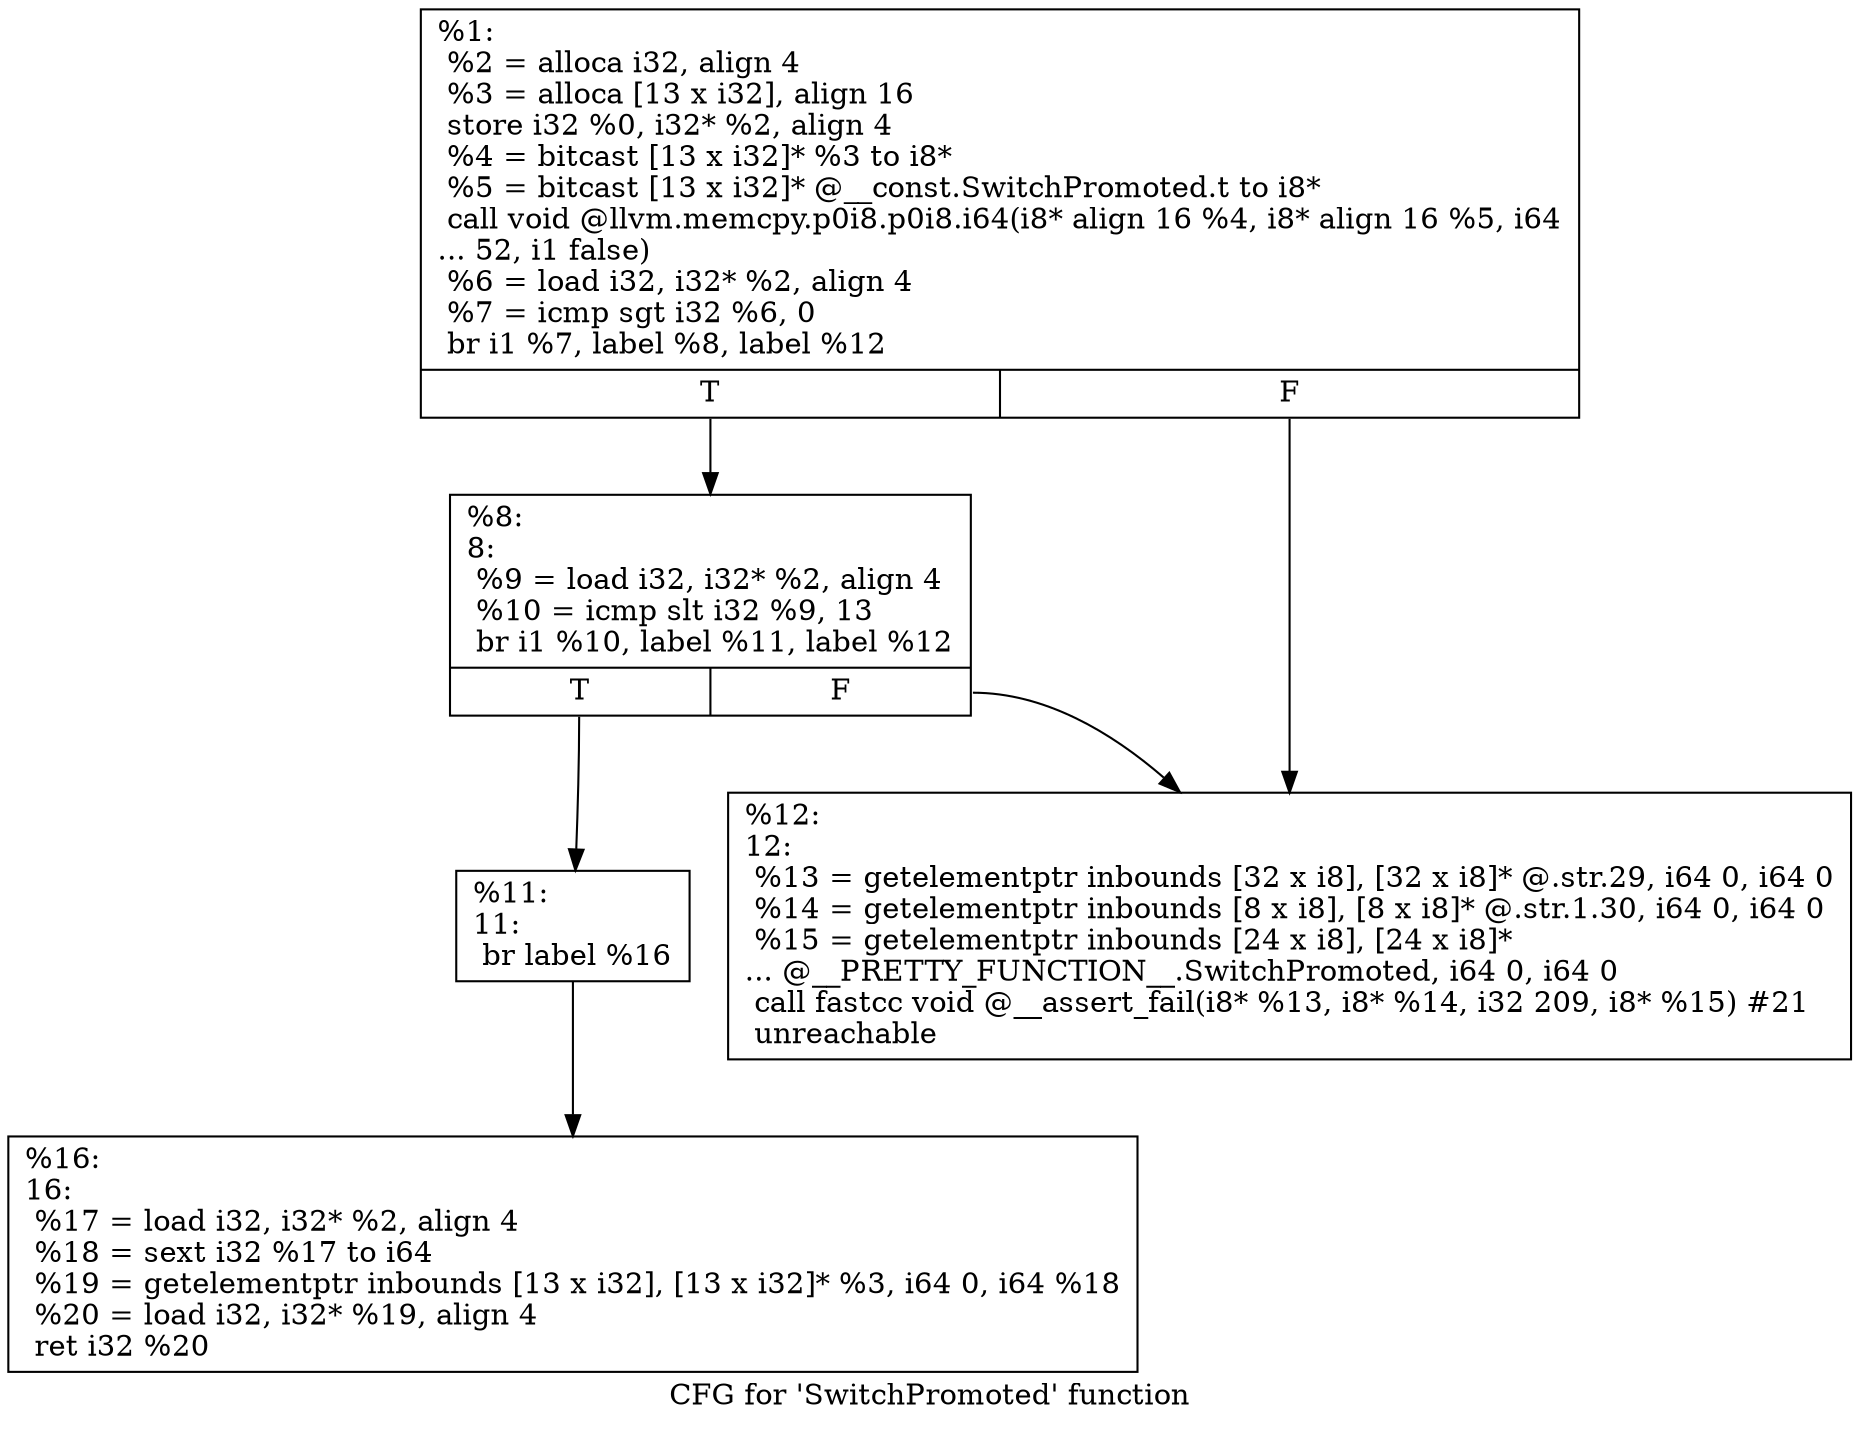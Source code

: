 digraph "CFG for 'SwitchPromoted' function" {
	label="CFG for 'SwitchPromoted' function";

	Node0x2506290 [shape=record,label="{%1:\l  %2 = alloca i32, align 4\l  %3 = alloca [13 x i32], align 16\l  store i32 %0, i32* %2, align 4\l  %4 = bitcast [13 x i32]* %3 to i8*\l  %5 = bitcast [13 x i32]* @__const.SwitchPromoted.t to i8*\l  call void @llvm.memcpy.p0i8.p0i8.i64(i8* align 16 %4, i8* align 16 %5, i64\l... 52, i1 false)\l  %6 = load i32, i32* %2, align 4\l  %7 = icmp sgt i32 %6, 0\l  br i1 %7, label %8, label %12\l|{<s0>T|<s1>F}}"];
	Node0x2506290:s0 -> Node0x2506e40;
	Node0x2506290:s1 -> Node0x2506ee0;
	Node0x2506e40 [shape=record,label="{%8:\l8:                                                \l  %9 = load i32, i32* %2, align 4\l  %10 = icmp slt i32 %9, 13\l  br i1 %10, label %11, label %12\l|{<s0>T|<s1>F}}"];
	Node0x2506e40:s0 -> Node0x2506e90;
	Node0x2506e40:s1 -> Node0x2506ee0;
	Node0x2506e90 [shape=record,label="{%11:\l11:                                               \l  br label %16\l}"];
	Node0x2506e90 -> Node0x2506f30;
	Node0x2506ee0 [shape=record,label="{%12:\l12:                                               \l  %13 = getelementptr inbounds [32 x i8], [32 x i8]* @.str.29, i64 0, i64 0\l  %14 = getelementptr inbounds [8 x i8], [8 x i8]* @.str.1.30, i64 0, i64 0\l  %15 = getelementptr inbounds [24 x i8], [24 x i8]*\l... @__PRETTY_FUNCTION__.SwitchPromoted, i64 0, i64 0\l  call fastcc void @__assert_fail(i8* %13, i8* %14, i32 209, i8* %15) #21\l  unreachable\l}"];
	Node0x2506f30 [shape=record,label="{%16:\l16:                                               \l  %17 = load i32, i32* %2, align 4\l  %18 = sext i32 %17 to i64\l  %19 = getelementptr inbounds [13 x i32], [13 x i32]* %3, i64 0, i64 %18\l  %20 = load i32, i32* %19, align 4\l  ret i32 %20\l}"];
}
